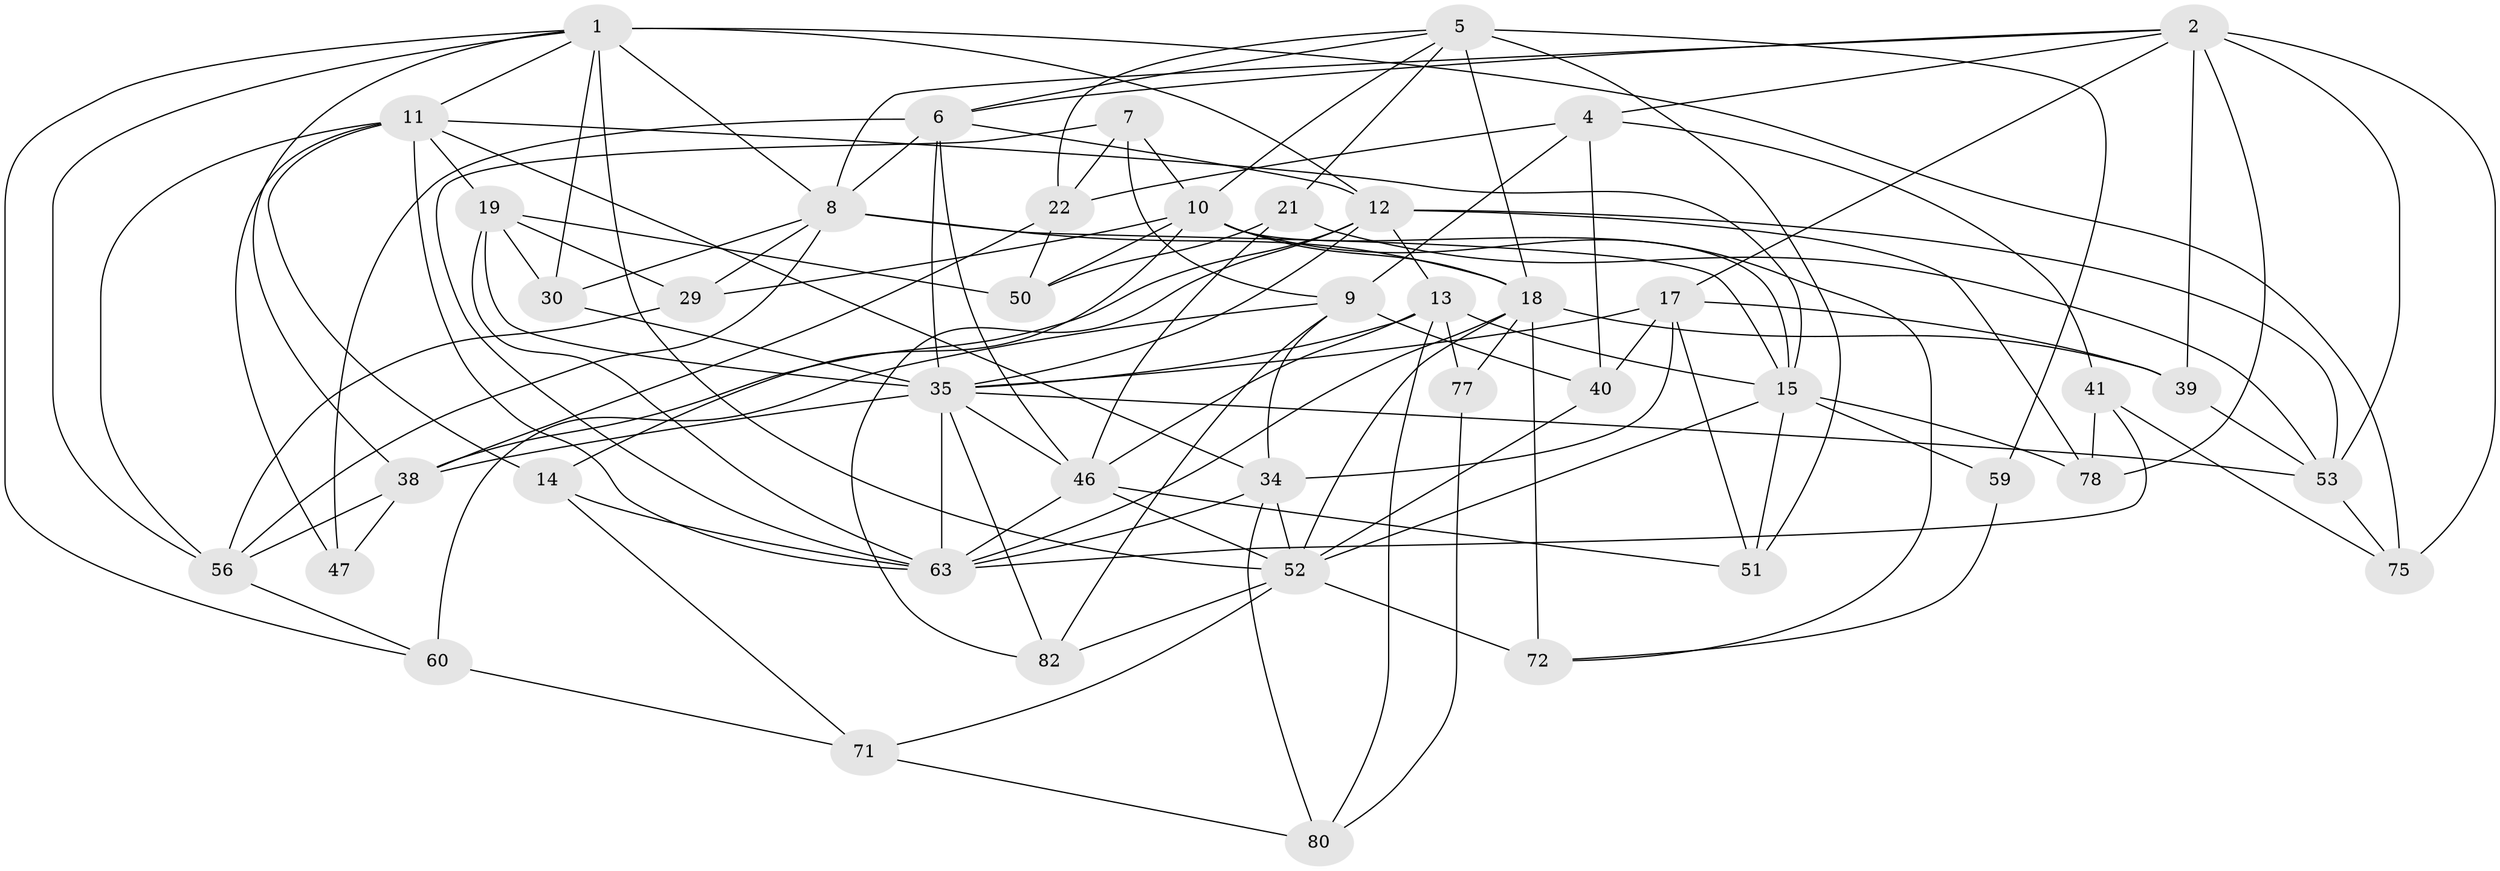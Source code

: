 // original degree distribution, {4: 1.0}
// Generated by graph-tools (version 1.1) at 2025/16/03/09/25 04:16:33]
// undirected, 44 vertices, 125 edges
graph export_dot {
graph [start="1"]
  node [color=gray90,style=filled];
  1 [super="+3"];
  2 [super="+23"];
  4 [super="+28"];
  5 [super="+83"];
  6 [super="+16"];
  7;
  8 [super="+20+76"];
  9 [super="+70"];
  10 [super="+36+31"];
  11 [super="+44"];
  12 [super="+37"];
  13 [super="+55"];
  14;
  15 [super="+27+42"];
  17 [super="+48"];
  18 [super="+43+32"];
  19 [super="+26"];
  21;
  22 [super="+25"];
  29;
  30;
  34 [super="+49"];
  35 [super="+62+74+88"];
  38 [super="+45"];
  39;
  40;
  41;
  46 [super="+64+57"];
  47;
  50;
  51;
  52 [super="+54+66"];
  53 [super="+73"];
  56 [super="+69"];
  59;
  60;
  63 [super="+84+87+68"];
  71;
  72;
  75;
  77;
  78;
  80;
  82;
  1 -- 75;
  1 -- 8;
  1 -- 52 [weight=2];
  1 -- 56;
  1 -- 60;
  1 -- 30;
  1 -- 11;
  1 -- 12;
  1 -- 38;
  2 -- 8;
  2 -- 6;
  2 -- 17;
  2 -- 4;
  2 -- 39;
  2 -- 75;
  2 -- 78;
  2 -- 53;
  4 -- 40;
  4 -- 41;
  4 -- 9;
  4 -- 22 [weight=2];
  5 -- 10;
  5 -- 22;
  5 -- 21;
  5 -- 18;
  5 -- 51;
  5 -- 6;
  5 -- 59 [weight=2];
  6 -- 46;
  6 -- 35;
  6 -- 47 [weight=2];
  6 -- 8;
  6 -- 12;
  7 -- 63;
  7 -- 10;
  7 -- 9;
  7 -- 22;
  8 -- 56;
  8 -- 29;
  8 -- 18;
  8 -- 30;
  8 -- 15;
  9 -- 60;
  9 -- 40;
  9 -- 34;
  9 -- 82;
  10 -- 50;
  10 -- 14;
  10 -- 72;
  10 -- 29;
  10 -- 15;
  10 -- 18;
  11 -- 56;
  11 -- 34;
  11 -- 63;
  11 -- 47;
  11 -- 14;
  11 -- 15;
  11 -- 19;
  12 -- 82;
  12 -- 53;
  12 -- 35;
  12 -- 13;
  12 -- 78;
  12 -- 38;
  13 -- 46 [weight=2];
  13 -- 15;
  13 -- 80;
  13 -- 35;
  13 -- 77 [weight=2];
  14 -- 71;
  14 -- 63;
  15 -- 78;
  15 -- 51;
  15 -- 59;
  15 -- 52;
  17 -- 40;
  17 -- 51;
  17 -- 34;
  17 -- 39;
  17 -- 35;
  18 -- 63;
  18 -- 39;
  18 -- 77;
  18 -- 72;
  18 -- 52;
  19 -- 29;
  19 -- 30;
  19 -- 50;
  19 -- 63;
  19 -- 35;
  21 -- 50;
  21 -- 53;
  21 -- 46;
  22 -- 38;
  22 -- 50;
  29 -- 56;
  30 -- 35;
  34 -- 52;
  34 -- 80;
  34 -- 63;
  35 -- 63 [weight=2];
  35 -- 53;
  35 -- 38;
  35 -- 82;
  35 -- 46;
  38 -- 56;
  38 -- 47;
  39 -- 53;
  40 -- 52;
  41 -- 75;
  41 -- 78;
  41 -- 63;
  46 -- 51;
  46 -- 63;
  46 -- 52;
  52 -- 82;
  52 -- 71;
  52 -- 72;
  53 -- 75;
  56 -- 60;
  59 -- 72;
  60 -- 71;
  71 -- 80;
  77 -- 80;
}
